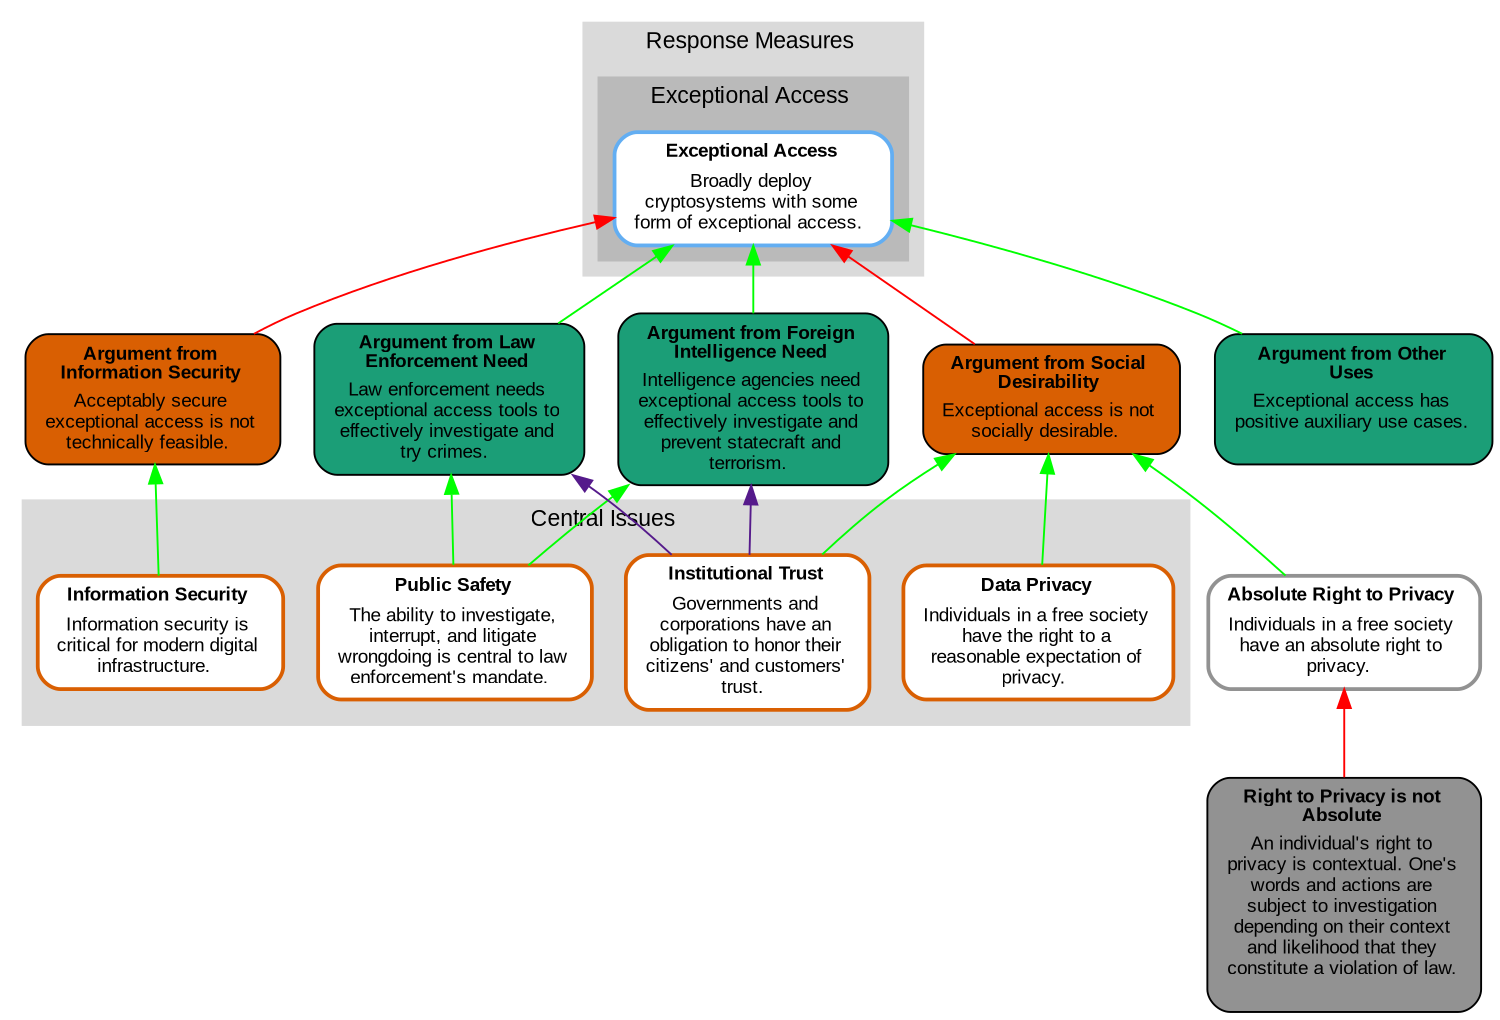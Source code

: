 digraph "Argument Map" {

rankdir = "BT";
concentrate = "false";
ratio = "auto";
size = "10,10";
edge[arrowsize="1", penwidth="1"]graph [bgcolor = "transparent" ]
subgraph cluster_1 {
  label = <<FONT FACE="arial" POINT-SIZE="12" COLOR="#000000">Central&#x20;Issues&#x20;</FONT>>;
  color = "#DADADA";
  margin="8" style = filled;
 labelloc = "b";

  n0 [label=<<TABLE WIDTH="0" ALIGN="CENTER" BORDER="0" CELLSPACING="0"><TR><TD WIDTH="0" ALIGN="TEXT" BALIGN="CENTER"><FONT FACE="arial" POINT-SIZE="10" COLOR="#000000"><B>Information&#x20;Security&#x20;</B></FONT></TD></TR><TR><TD ALIGN="TEXT" WIDTH="0" BALIGN="CENTER"><FONT FACE="arial" POINT-SIZE="10" COLOR="#000000">Information&#x20;security&#x20;is&#x20;<BR/>critical&#x20;for&#x20;modern&#x20;digital&#x20;<BR/>infrastructure.&#x20;&#x20;</FONT></TD></TR></TABLE>>, shape="box",  margin="0.11,0.055", style="filled,rounded,bold", color="#d95f02", fillcolor="white", labelfontcolor="white", fontcolor="#000000", type="statement-map-node"];
  n1 [label=<<TABLE WIDTH="0" ALIGN="CENTER" BORDER="0" CELLSPACING="0"><TR><TD WIDTH="0" ALIGN="TEXT" BALIGN="CENTER"><FONT FACE="arial" POINT-SIZE="10" COLOR="#000000"><B>Public&#x20;Safety&#x20;</B></FONT></TD></TR><TR><TD ALIGN="TEXT" WIDTH="0" BALIGN="CENTER"><FONT FACE="arial" POINT-SIZE="10" COLOR="#000000">The&#x20;ability&#x20;to&#x20;investigate&#x2C;&#x20;<BR/>interrupt&#x2C;&#x20;and&#x20;litigate&#x20;<BR/>wrongdoing&#x20;is&#x20;central&#x20;to&#x20;law&#x20;<BR/>enforcement&#x27;s&#x20;mandate.&#x20;&#x20;</FONT></TD></TR></TABLE>>, shape="box",  margin="0.11,0.055", style="filled,rounded,bold", color="#d95f02", fillcolor="white", labelfontcolor="white", fontcolor="#000000", type="statement-map-node"];
  n2 [label=<<TABLE WIDTH="0" ALIGN="CENTER" BORDER="0" CELLSPACING="0"><TR><TD WIDTH="0" ALIGN="TEXT" BALIGN="CENTER"><FONT FACE="arial" POINT-SIZE="10" COLOR="#000000"><B>Data&#x20;Privacy&#x20;</B></FONT></TD></TR><TR><TD ALIGN="TEXT" WIDTH="0" BALIGN="CENTER"><FONT FACE="arial" POINT-SIZE="10" COLOR="#000000">Individuals&#x20;in&#x20;a&#x20;free&#x20;society&#x20;<BR/>have&#x20;the&#x20;right&#x20;to&#x20;a&#x20;<BR/>reasonable&#x20;expectation&#x20;of&#x20;<BR/>privacy.&#x20;&#x20;</FONT></TD></TR></TABLE>>, shape="box",  margin="0.11,0.055", style="filled,rounded,bold", color="#d95f02", fillcolor="white", labelfontcolor="white", fontcolor="#000000", type="statement-map-node"];
  n3 [label=<<TABLE WIDTH="0" ALIGN="CENTER" BORDER="0" CELLSPACING="0"><TR><TD WIDTH="0" ALIGN="TEXT" BALIGN="CENTER"><FONT FACE="arial" POINT-SIZE="10" COLOR="#000000"><B>Institutional&#x20;Trust&#x20;</B></FONT></TD></TR><TR><TD ALIGN="TEXT" WIDTH="0" BALIGN="CENTER"><FONT FACE="arial" POINT-SIZE="10" COLOR="#000000">Governments&#x20;and&#x20;<BR/>corporations&#x20;have&#x20;an&#x20;<BR/>obligation&#x20;to&#x20;honor&#x20;their&#x20;<BR/>citizens&#x27;&#x20;and&#x20;customers&#x27;&#x20;<BR/>trust.&#x20;&#x20;</FONT></TD></TR></TABLE>>, shape="box",  margin="0.11,0.055", style="filled,rounded,bold", color="#d95f02", fillcolor="white", labelfontcolor="white", fontcolor="#000000", type="statement-map-node"];

}


subgraph cluster_2 {
  label = <<FONT FACE="arial" POINT-SIZE="12" COLOR="#000000">Response&#x20;Measures&#x20;</FONT>>;
  color = "#DADADA";
  margin="8" style = filled;
 labelloc = "b";


subgraph cluster_3 {
  label = <<FONT FACE="arial" POINT-SIZE="12" COLOR="#000000">Exceptional&#x20;Access&#x20;</FONT>>;
  color = "#BABABA";
  margin="8" style = filled;
 labelloc = "b";

  n4 [label=<<TABLE WIDTH="0" ALIGN="CENTER" BORDER="0" CELLSPACING="0"><TR><TD WIDTH="0" ALIGN="TEXT" BALIGN="CENTER"><FONT FACE="arial" POINT-SIZE="10" COLOR="#000000"><B>Exceptional&#x20;Access&#x20;</B></FONT></TD></TR><TR><TD ALIGN="TEXT" WIDTH="0" BALIGN="CENTER"><FONT FACE="arial" POINT-SIZE="10" COLOR="#000000">Broadly&#x20;deploy&#x20;<BR/>cryptosystems&#x20;with&#x20;some&#x20;<BR/>form&#x20;of&#x20;exceptional&#x20;access.&#x20;&#x20;</FONT></TD></TR></TABLE>>, shape="box",  margin="0.11,0.055", style="filled,rounded,bold", color="#63AEF2", fillcolor="white", labelfontcolor="white", fontcolor="#000000", type="statement-map-node"];

}


}

  n5 [label=<<TABLE WIDTH="0" ALIGN="CENTER" BORDER="0" CELLSPACING="0"><TR><TD WIDTH="0" ALIGN="TEXT" BALIGN="CENTER"><FONT FACE="arial" POINT-SIZE="10" COLOR="#000000"><B>Absolute&#x20;Right&#x20;to&#x20;Privacy&#x20;</B></FONT></TD></TR><TR><TD ALIGN="TEXT" WIDTH="0" BALIGN="CENTER"><FONT FACE="arial" POINT-SIZE="10" COLOR="#000000">Individuals&#x20;in&#x20;a&#x20;free&#x20;society&#x20;<BR/>have&#x20;an&#x20;absolute&#x20;right&#x20;to&#x20;<BR/>privacy.&#x20;&#x20;</FONT></TD></TR></TABLE>>, shape="box",  margin="0.11,0.055", style="filled,rounded,bold", color="#929292", fillcolor="white", labelfontcolor="white", fontcolor="#000000", type="statement-map-node"];
  n6 [label=<<TABLE WIDTH="0" ALIGN="CENTER" BORDER="0" CELLSPACING="0"><TR><TD WIDTH="0" ALIGN="TEXT" BALIGN="CENTER"><FONT FACE="arial" POINT-SIZE="10" COLOR="#000000"><B>Argument&#x20;from&#x20;Law&#x20;<BR/>Enforcement&#x20;Need&#x20;</B></FONT></TD></TR><TR><TD ALIGN="TEXT" WIDTH="0" BALIGN="CENTER"><FONT FACE="arial" POINT-SIZE="10" COLOR="#000000">Law&#x20;enforcement&#x20;needs&#x20;<BR/>exceptional&#x20;access&#x20;tools&#x20;to&#x20;<BR/>effectively&#x20;investigate&#x20;and&#x20;<BR/>try&#x20;crimes.&#x20;&#x20;</FONT></TD></TR></TABLE>>, margin="0.11,0.055", shape="box", style="filled,rounded", fillcolor="#1b9e77", fontcolor="#000000",  type="argument-map-node"];
  n7 [label=<<TABLE WIDTH="0" ALIGN="CENTER" BORDER="0" CELLSPACING="0"><TR><TD WIDTH="0" ALIGN="TEXT" BALIGN="CENTER"><FONT FACE="arial" POINT-SIZE="10" COLOR="#000000"><B>Argument&#x20;from&#x20;Foreign&#x20;<BR/>Intelligence&#x20;Need&#x20;</B></FONT></TD></TR><TR><TD ALIGN="TEXT" WIDTH="0" BALIGN="CENTER"><FONT FACE="arial" POINT-SIZE="10" COLOR="#000000">Intelligence&#x20;agencies&#x20;need&#x20;<BR/>exceptional&#x20;access&#x20;tools&#x20;to&#x20;<BR/>effectively&#x20;investigate&#x20;and&#x20;<BR/>prevent&#x20;statecraft&#x20;and&#x20;<BR/>terrorism.&#x20;&#x20;</FONT></TD></TR></TABLE>>, margin="0.11,0.055", shape="box", style="filled,rounded", fillcolor="#1b9e77", fontcolor="#000000",  type="argument-map-node"];
  n8 [label=<<TABLE WIDTH="0" ALIGN="CENTER" BORDER="0" CELLSPACING="0"><TR><TD WIDTH="0" ALIGN="TEXT" BALIGN="CENTER"><FONT FACE="arial" POINT-SIZE="10" COLOR="#000000"><B>Argument&#x20;from&#x20;<BR/>Information&#x20;Security&#x20;</B></FONT></TD></TR><TR><TD ALIGN="TEXT" WIDTH="0" BALIGN="CENTER"><FONT FACE="arial" POINT-SIZE="10" COLOR="#000000">Acceptably&#x20;secure&#x20;<BR/>exceptional&#x20;access&#x20;is&#x20;not&#x20;<BR/>technically&#x20;feasible.&#x20;&#x20;</FONT></TD></TR></TABLE>>, margin="0.11,0.055", shape="box", style="filled,rounded", fillcolor="#d95f02", fontcolor="#000000",  type="argument-map-node"];
  n9 [label=<<TABLE WIDTH="0" ALIGN="CENTER" BORDER="0" CELLSPACING="0"><TR><TD WIDTH="0" ALIGN="TEXT" BALIGN="CENTER"><FONT FACE="arial" POINT-SIZE="10" COLOR="#000000"><B>Argument&#x20;from&#x20;Other&#x20;<BR/>Uses&#x20;</B></FONT></TD></TR><TR><TD ALIGN="TEXT" WIDTH="0" BALIGN="CENTER"><FONT FACE="arial" POINT-SIZE="10" COLOR="#000000">Exceptional&#x20;access&#x20;has&#x20;<BR/>positive&#x20;auxiliary&#x20;use&#x20;cases.&#x20;<BR/>&#x20;</FONT></TD></TR></TABLE>>, margin="0.11,0.055", shape="box", style="filled,rounded", fillcolor="#1b9e77", fontcolor="#000000",  type="argument-map-node"];
  n10 [label=<<TABLE WIDTH="0" ALIGN="CENTER" BORDER="0" CELLSPACING="0"><TR><TD WIDTH="0" ALIGN="TEXT" BALIGN="CENTER"><FONT FACE="arial" POINT-SIZE="10" COLOR="#000000"><B>Right&#x20;to&#x20;Privacy&#x20;is&#x20;not&#x20;<BR/>Absolute&#x20;</B></FONT></TD></TR><TR><TD ALIGN="TEXT" WIDTH="0" BALIGN="CENTER"><FONT FACE="arial" POINT-SIZE="10" COLOR="#000000">An&#x20;individual&#x27;s&#x20;right&#x20;to&#x20;<BR/>privacy&#x20;is&#x20;contextual.&#x20;One&#x27;s&#x20;<BR/>words&#x20;and&#x20;actions&#x20;are&#x20;<BR/>subject&#x20;to&#x20;investigation&#x20;<BR/>depending&#x20;on&#x20;their&#x20;context&#x20;<BR/>and&#x20;likelihood&#x20;that&#x20;they&#x20;<BR/>constitute&#x20;a&#x20;violation&#x20;of&#x20;law.&#x20;<BR/>&#x20;</FONT></TD></TR></TABLE>>, margin="0.11,0.055", shape="box", style="filled,rounded", fillcolor="#929292", fontcolor="#000000",  type="argument-map-node"];
  n11 [label=<<TABLE WIDTH="0" ALIGN="CENTER" BORDER="0" CELLSPACING="0"><TR><TD WIDTH="0" ALIGN="TEXT" BALIGN="CENTER"><FONT FACE="arial" POINT-SIZE="10" COLOR="#000000"><B>Argument&#x20;from&#x20;Social&#x20;<BR/>Desirability&#x20;</B></FONT></TD></TR><TR><TD ALIGN="TEXT" WIDTH="0" BALIGN="CENTER"><FONT FACE="arial" POINT-SIZE="10" COLOR="#000000">Exceptional&#x20;access&#x20;is&#x20;not&#x20;<BR/>socially&#x20;desirable.&#x20;&#x20;</FONT></TD></TR></TABLE>>, margin="0.11,0.055", shape="box", style="filled,rounded", fillcolor="#d95f02", fontcolor="#000000",  type="argument-map-node"];


  n11 -> n4 [type="attack", color="#ff0000"];
  n3 -> n6 [type="undercut", color="#551A8B"];
  n7 -> n4 [type="support", color="#00ff00"];
  n1 -> n7 [type="support", color="#00ff00"];
  n3 -> n7 [type="undercut", color="#551A8B"];
  n8 -> n4 [type="attack", color="#ff0000"];
  n0 -> n8 [type="support", color="#00ff00"];
  n10 -> n5 [type="attack", color="#ff0000"];
  n6 -> n4 [type="support", color="#00ff00"];
  n9 -> n4 [type="support", color="#00ff00"];
  n1 -> n6 [type="support", color="#00ff00"];
  n2 -> n11 [type="support", color="#00ff00"];
  n3 -> n11 [type="support", color="#00ff00"];
  n5 -> n11 [type="support", color="#00ff00"];
{ rank = same;
};
{ rank = same;
};

}